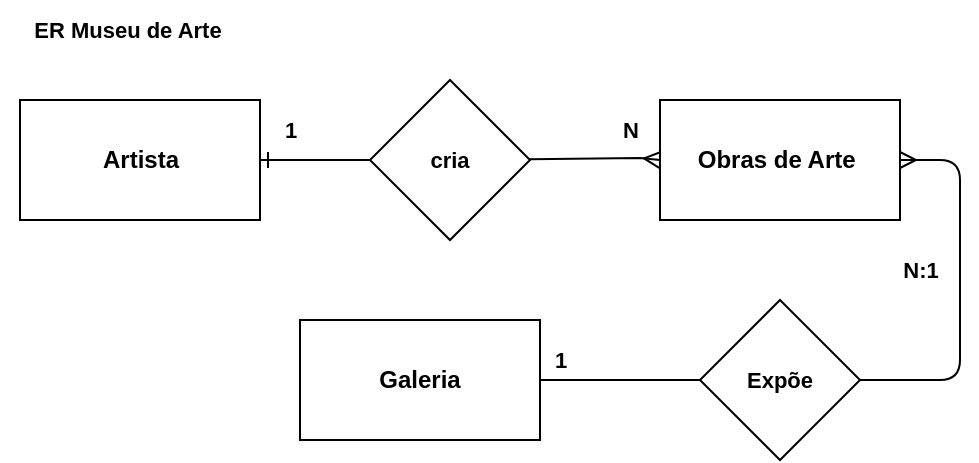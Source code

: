 <mxfile version="20.5.1" type="github">
  <diagram id="R2lEEEUBdFMjLlhIrx00" name="Page-1">
    <mxGraphModel dx="593" dy="299" grid="1" gridSize="10" guides="1" tooltips="1" connect="1" arrows="1" fold="1" page="1" pageScale="1" pageWidth="850" pageHeight="1100" math="0" shadow="0" extFonts="Permanent Marker^https://fonts.googleapis.com/css?family=Permanent+Marker">
      <root>
        <mxCell id="0" />
        <mxCell id="1" parent="0" />
        <mxCell id="C-vyLk0tnHw3VtMMgP7b-1" value="" style="endArrow=ERmany;startArrow=none;endFill=0;startFill=0;rounded=0;entryX=0;entryY=0.5;entryDx=0;entryDy=0;" parent="1" source="LMSd8uTH7AQYFOmFK5gn-2" target="LMSd8uTH7AQYFOmFK5gn-13" edge="1">
          <mxGeometry width="100" height="100" relative="1" as="geometry">
            <mxPoint x="340" y="720" as="sourcePoint" />
            <mxPoint x="480.75" y="159.18" as="targetPoint" />
            <Array as="points">
              <mxPoint x="480" y="159" />
            </Array>
          </mxGeometry>
        </mxCell>
        <mxCell id="C-vyLk0tnHw3VtMMgP7b-12" value="" style="edgeStyle=entityRelationEdgeStyle;endArrow=ERone;startArrow=none;endFill=0;startFill=0;entryX=1;entryY=0;entryDx=0;entryDy=0;" parent="1" source="LMSd8uTH7AQYFOmFK5gn-4" edge="1">
          <mxGeometry width="100" height="100" relative="1" as="geometry">
            <mxPoint x="400" y="180" as="sourcePoint" />
            <mxPoint x="410" y="270" as="targetPoint" />
          </mxGeometry>
        </mxCell>
        <mxCell id="LMSd8uTH7AQYFOmFK5gn-2" value="&lt;b&gt;&lt;font style=&quot;font-size: 11px;&quot;&gt;cria&lt;/font&gt;&lt;/b&gt;" style="rhombus;whiteSpace=wrap;html=1;" vertex="1" parent="1">
          <mxGeometry x="345" y="120" width="80" height="80" as="geometry" />
        </mxCell>
        <mxCell id="LMSd8uTH7AQYFOmFK5gn-3" value="" style="endArrow=none;startArrow=ERone;endFill=1;startFill=0;" edge="1" parent="1" target="LMSd8uTH7AQYFOmFK5gn-2">
          <mxGeometry width="100" height="100" relative="1" as="geometry">
            <mxPoint x="290" y="160" as="sourcePoint" />
            <mxPoint x="490" y="185" as="targetPoint" />
          </mxGeometry>
        </mxCell>
        <mxCell id="LMSd8uTH7AQYFOmFK5gn-4" value="&lt;b style=&quot;font-size: 11px;&quot;&gt;Expõe&lt;/b&gt;" style="rhombus;whiteSpace=wrap;html=1;fontSize=11;" vertex="1" parent="1">
          <mxGeometry x="510" y="230" width="80" height="80" as="geometry" />
        </mxCell>
        <mxCell id="LMSd8uTH7AQYFOmFK5gn-5" value="" style="edgeStyle=entityRelationEdgeStyle;endArrow=none;startArrow=ERmany;endFill=1;startFill=0;" edge="1" parent="1" target="LMSd8uTH7AQYFOmFK5gn-4">
          <mxGeometry width="100" height="100" relative="1" as="geometry">
            <mxPoint x="610" y="160" as="sourcePoint" />
            <mxPoint x="690" y="395" as="targetPoint" />
          </mxGeometry>
        </mxCell>
        <mxCell id="LMSd8uTH7AQYFOmFK5gn-6" value="&lt;b style=&quot;font-size: 11px;&quot;&gt;1&lt;/b&gt;" style="text;html=1;align=center;verticalAlign=middle;resizable=0;points=[];autosize=1;strokeColor=none;fillColor=none;fontSize=11;" vertex="1" parent="1">
          <mxGeometry x="290" y="130" width="30" height="30" as="geometry" />
        </mxCell>
        <mxCell id="LMSd8uTH7AQYFOmFK5gn-10" value="&lt;b style=&quot;font-size: 11px;&quot;&gt;N&lt;/b&gt;" style="text;html=1;align=center;verticalAlign=middle;resizable=0;points=[];autosize=1;strokeColor=none;fillColor=none;fontSize=11;" vertex="1" parent="1">
          <mxGeometry x="460" y="130" width="30" height="30" as="geometry" />
        </mxCell>
        <mxCell id="LMSd8uTH7AQYFOmFK5gn-12" value="" style="rounded=0;whiteSpace=wrap;html=1;" vertex="1" parent="1">
          <mxGeometry x="170" y="130" width="120" height="60" as="geometry" />
        </mxCell>
        <mxCell id="LMSd8uTH7AQYFOmFK5gn-13" value="&lt;span style=&quot;font-weight: 700;&quot;&gt;Obras de Arte&amp;nbsp;&lt;/span&gt;" style="rounded=0;whiteSpace=wrap;html=1;" vertex="1" parent="1">
          <mxGeometry x="490" y="130" width="120" height="60" as="geometry" />
        </mxCell>
        <mxCell id="LMSd8uTH7AQYFOmFK5gn-17" value="&lt;span style=&quot;font-size: 12px; font-weight: 700;&quot;&gt;Galeria&lt;/span&gt;" style="rounded=0;whiteSpace=wrap;html=1;fontFamily=Helvetica;fontSize=11;fontColor=default;" vertex="1" parent="1">
          <mxGeometry x="310" y="240" width="120" height="60" as="geometry" />
        </mxCell>
        <mxCell id="LMSd8uTH7AQYFOmFK5gn-23" value="&lt;b&gt;N:1&lt;/b&gt;" style="text;html=1;align=center;verticalAlign=middle;resizable=0;points=[];autosize=1;strokeColor=none;fillColor=none;fontSize=11;fontFamily=Helvetica;fontColor=default;" vertex="1" parent="1">
          <mxGeometry x="600" y="200" width="40" height="30" as="geometry" />
        </mxCell>
        <mxCell id="LMSd8uTH7AQYFOmFK5gn-24" value="&lt;b&gt;1&lt;/b&gt;" style="text;html=1;align=center;verticalAlign=middle;resizable=0;points=[];autosize=1;strokeColor=none;fillColor=none;fontSize=11;fontFamily=Helvetica;fontColor=default;" vertex="1" parent="1">
          <mxGeometry x="425" y="245" width="30" height="30" as="geometry" />
        </mxCell>
        <mxCell id="LMSd8uTH7AQYFOmFK5gn-25" value="&lt;b&gt;ER Museu de Arte&amp;nbsp;&lt;/b&gt;" style="text;html=1;align=center;verticalAlign=middle;resizable=0;points=[];autosize=1;strokeColor=none;fillColor=none;fontSize=11;fontFamily=Helvetica;fontColor=default;" vertex="1" parent="1">
          <mxGeometry x="160" y="80" width="130" height="30" as="geometry" />
        </mxCell>
        <mxCell id="LMSd8uTH7AQYFOmFK5gn-26" value="&lt;b&gt;&lt;font style=&quot;font-size: 12px;&quot;&gt;Artista&lt;/font&gt;&lt;/b&gt;" style="text;html=1;align=center;verticalAlign=middle;resizable=0;points=[];autosize=1;strokeColor=none;fillColor=none;fontSize=11;fontFamily=Helvetica;fontColor=default;" vertex="1" parent="1">
          <mxGeometry x="200" y="145" width="60" height="30" as="geometry" />
        </mxCell>
      </root>
    </mxGraphModel>
  </diagram>
</mxfile>
